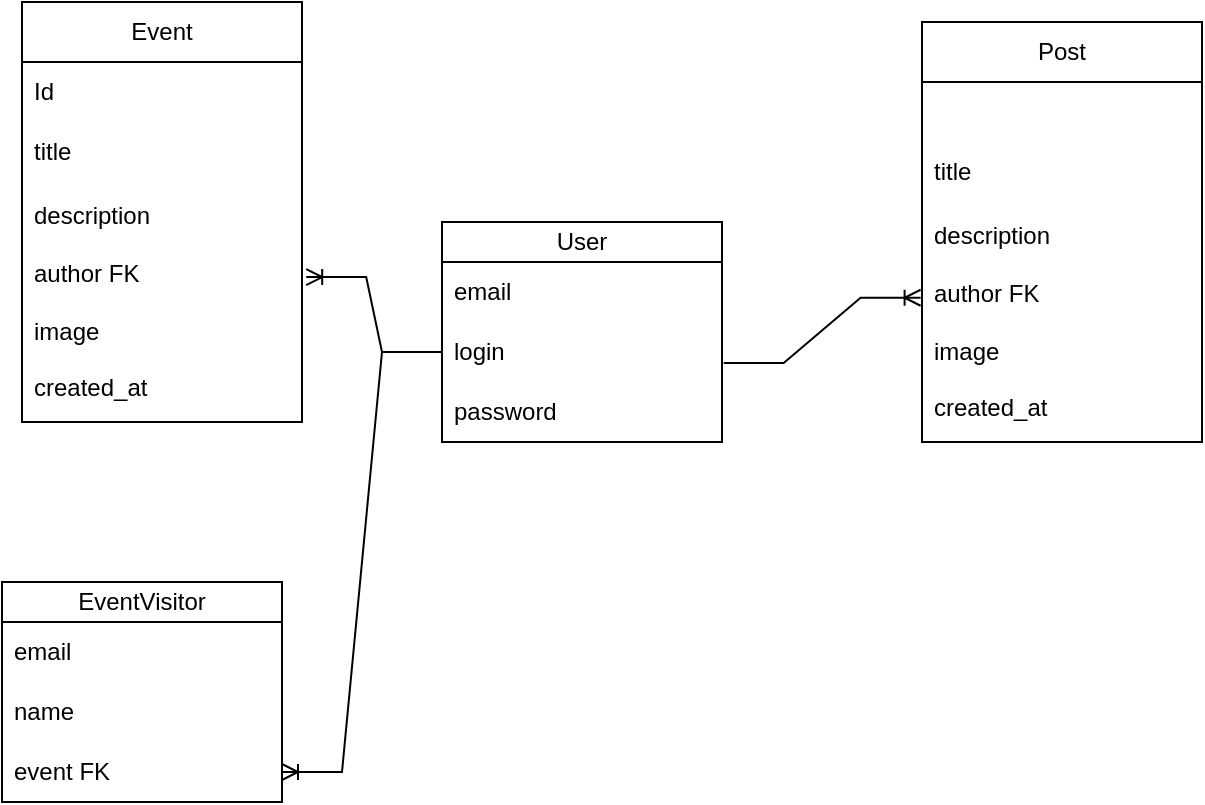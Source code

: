 <mxfile version="21.0.6" type="device"><diagram name="Страница 1" id="yG-oon1586ibLX56FNJg"><mxGraphModel dx="764" dy="421" grid="1" gridSize="10" guides="1" tooltips="1" connect="1" arrows="1" fold="1" page="1" pageScale="1" pageWidth="3300" pageHeight="4681" math="0" shadow="0"><root><mxCell id="0"/><mxCell id="1" parent="0"/><mxCell id="7RosoTtyB23C97vACjzQ-1" value="User" style="swimlane;fontStyle=0;childLayout=stackLayout;horizontal=1;startSize=20;horizontalStack=0;resizeParent=1;resizeParentMax=0;resizeLast=0;collapsible=1;marginBottom=0;whiteSpace=wrap;html=1;" vertex="1" parent="1"><mxGeometry x="620" y="290" width="140" height="110" as="geometry"/></mxCell><mxCell id="7RosoTtyB23C97vACjzQ-2" value="email" style="text;strokeColor=none;fillColor=none;align=left;verticalAlign=middle;spacingLeft=4;spacingRight=4;overflow=hidden;points=[[0,0.5],[1,0.5]];portConstraint=eastwest;rotatable=0;whiteSpace=wrap;html=1;" vertex="1" parent="7RosoTtyB23C97vACjzQ-1"><mxGeometry y="20" width="140" height="30" as="geometry"/></mxCell><mxCell id="7RosoTtyB23C97vACjzQ-3" value="login" style="text;strokeColor=none;fillColor=none;align=left;verticalAlign=middle;spacingLeft=4;spacingRight=4;overflow=hidden;points=[[0,0.5],[1,0.5]];portConstraint=eastwest;rotatable=0;whiteSpace=wrap;html=1;" vertex="1" parent="7RosoTtyB23C97vACjzQ-1"><mxGeometry y="50" width="140" height="30" as="geometry"/></mxCell><mxCell id="7RosoTtyB23C97vACjzQ-4" value="password" style="text;strokeColor=none;fillColor=none;align=left;verticalAlign=middle;spacingLeft=4;spacingRight=4;overflow=hidden;points=[[0,0.5],[1,0.5]];portConstraint=eastwest;rotatable=0;whiteSpace=wrap;html=1;" vertex="1" parent="7RosoTtyB23C97vACjzQ-1"><mxGeometry y="80" width="140" height="30" as="geometry"/></mxCell><mxCell id="7RosoTtyB23C97vACjzQ-5" value="Post" style="swimlane;fontStyle=0;childLayout=stackLayout;horizontal=1;startSize=30;horizontalStack=0;resizeParent=1;resizeParentMax=0;resizeLast=0;collapsible=1;marginBottom=0;whiteSpace=wrap;html=1;" vertex="1" parent="1"><mxGeometry x="860" y="190" width="140" height="210" as="geometry"/></mxCell><mxCell id="7RosoTtyB23C97vACjzQ-6" value="&lt;br&gt;&lt;br&gt;&lt;span style=&quot;white-space: pre;&quot;&gt;&#9;&lt;/span&gt;" style="text;strokeColor=none;fillColor=none;align=left;verticalAlign=middle;spacingLeft=4;spacingRight=4;overflow=hidden;points=[[0,0.5],[1,0.5]];portConstraint=eastwest;rotatable=0;whiteSpace=wrap;html=1;" vertex="1" parent="7RosoTtyB23C97vACjzQ-5"><mxGeometry y="30" width="140" height="30" as="geometry"/></mxCell><mxCell id="7RosoTtyB23C97vACjzQ-7" value="title" style="text;strokeColor=none;fillColor=none;align=left;verticalAlign=middle;spacingLeft=4;spacingRight=4;overflow=hidden;points=[[0,0.5],[1,0.5]];portConstraint=eastwest;rotatable=0;whiteSpace=wrap;html=1;" vertex="1" parent="7RosoTtyB23C97vACjzQ-5"><mxGeometry y="60" width="140" height="30" as="geometry"/></mxCell><mxCell id="7RosoTtyB23C97vACjzQ-8" value="description&lt;br&gt;&lt;br&gt;author FK&lt;br&gt;&lt;br&gt;image&lt;br&gt;&lt;br&gt;created_at" style="text;strokeColor=none;fillColor=none;align=left;verticalAlign=middle;spacingLeft=4;spacingRight=4;overflow=hidden;points=[[0,0.5],[1,0.5]];portConstraint=eastwest;rotatable=0;whiteSpace=wrap;html=1;" vertex="1" parent="7RosoTtyB23C97vACjzQ-5"><mxGeometry y="90" width="140" height="120" as="geometry"/></mxCell><mxCell id="7RosoTtyB23C97vACjzQ-9" value="Event" style="swimlane;fontStyle=0;childLayout=stackLayout;horizontal=1;startSize=30;horizontalStack=0;resizeParent=1;resizeParentMax=0;resizeLast=0;collapsible=1;marginBottom=0;whiteSpace=wrap;html=1;" vertex="1" parent="1"><mxGeometry x="410" y="180" width="140" height="210" as="geometry"/></mxCell><mxCell id="7RosoTtyB23C97vACjzQ-10" value="Id" style="text;strokeColor=none;fillColor=none;align=left;verticalAlign=middle;spacingLeft=4;spacingRight=4;overflow=hidden;points=[[0,0.5],[1,0.5]];portConstraint=eastwest;rotatable=0;whiteSpace=wrap;html=1;" vertex="1" parent="7RosoTtyB23C97vACjzQ-9"><mxGeometry y="30" width="140" height="30" as="geometry"/></mxCell><mxCell id="7RosoTtyB23C97vACjzQ-11" value="title" style="text;strokeColor=none;fillColor=none;align=left;verticalAlign=middle;spacingLeft=4;spacingRight=4;overflow=hidden;points=[[0,0.5],[1,0.5]];portConstraint=eastwest;rotatable=0;whiteSpace=wrap;html=1;" vertex="1" parent="7RosoTtyB23C97vACjzQ-9"><mxGeometry y="60" width="140" height="30" as="geometry"/></mxCell><mxCell id="7RosoTtyB23C97vACjzQ-12" value="description&lt;br&gt;&lt;br&gt;author FK&lt;br&gt;&lt;br&gt;image&lt;br&gt;&lt;br&gt;created_at" style="text;strokeColor=none;fillColor=none;align=left;verticalAlign=middle;spacingLeft=4;spacingRight=4;overflow=hidden;points=[[0,0.5],[1,0.5]];portConstraint=eastwest;rotatable=0;whiteSpace=wrap;html=1;" vertex="1" parent="7RosoTtyB23C97vACjzQ-9"><mxGeometry y="90" width="140" height="120" as="geometry"/></mxCell><mxCell id="7RosoTtyB23C97vACjzQ-13" value="EventVisitor" style="swimlane;fontStyle=0;childLayout=stackLayout;horizontal=1;startSize=20;horizontalStack=0;resizeParent=1;resizeParentMax=0;resizeLast=0;collapsible=1;marginBottom=0;whiteSpace=wrap;html=1;" vertex="1" parent="1"><mxGeometry x="400" y="470" width="140" height="110" as="geometry"/></mxCell><mxCell id="7RosoTtyB23C97vACjzQ-14" value="email" style="text;strokeColor=none;fillColor=none;align=left;verticalAlign=middle;spacingLeft=4;spacingRight=4;overflow=hidden;points=[[0,0.5],[1,0.5]];portConstraint=eastwest;rotatable=0;whiteSpace=wrap;html=1;" vertex="1" parent="7RosoTtyB23C97vACjzQ-13"><mxGeometry y="20" width="140" height="30" as="geometry"/></mxCell><mxCell id="7RosoTtyB23C97vACjzQ-15" value="name" style="text;strokeColor=none;fillColor=none;align=left;verticalAlign=middle;spacingLeft=4;spacingRight=4;overflow=hidden;points=[[0,0.5],[1,0.5]];portConstraint=eastwest;rotatable=0;whiteSpace=wrap;html=1;" vertex="1" parent="7RosoTtyB23C97vACjzQ-13"><mxGeometry y="50" width="140" height="30" as="geometry"/></mxCell><mxCell id="7RosoTtyB23C97vACjzQ-16" value="event FK&lt;span style=&quot;white-space: pre;&quot;&gt;&#9;&lt;/span&gt;" style="text;strokeColor=none;fillColor=none;align=left;verticalAlign=middle;spacingLeft=4;spacingRight=4;overflow=hidden;points=[[0,0.5],[1,0.5]];portConstraint=eastwest;rotatable=0;whiteSpace=wrap;html=1;" vertex="1" parent="7RosoTtyB23C97vACjzQ-13"><mxGeometry y="80" width="140" height="30" as="geometry"/></mxCell><mxCell id="7RosoTtyB23C97vACjzQ-19" value="" style="edgeStyle=entityRelationEdgeStyle;fontSize=12;html=1;endArrow=ERoneToMany;rounded=0;entryX=-0.005;entryY=0.399;entryDx=0;entryDy=0;entryPerimeter=0;exitX=1.006;exitY=0.684;exitDx=0;exitDy=0;exitPerimeter=0;" edge="1" parent="1" source="7RosoTtyB23C97vACjzQ-3" target="7RosoTtyB23C97vACjzQ-8"><mxGeometry width="100" height="100" relative="1" as="geometry"><mxPoint x="640" y="380" as="sourcePoint"/><mxPoint x="740" y="280" as="targetPoint"/></mxGeometry></mxCell><mxCell id="7RosoTtyB23C97vACjzQ-20" value="" style="edgeStyle=entityRelationEdgeStyle;fontSize=12;html=1;endArrow=ERoneToMany;rounded=0;entryX=1.015;entryY=0.396;entryDx=0;entryDy=0;entryPerimeter=0;exitX=0;exitY=0.5;exitDx=0;exitDy=0;" edge="1" parent="1" source="7RosoTtyB23C97vACjzQ-3" target="7RosoTtyB23C97vACjzQ-12"><mxGeometry width="100" height="100" relative="1" as="geometry"><mxPoint x="640" y="430" as="sourcePoint"/><mxPoint x="740" y="330" as="targetPoint"/></mxGeometry></mxCell><mxCell id="7RosoTtyB23C97vACjzQ-21" value="" style="edgeStyle=entityRelationEdgeStyle;fontSize=12;html=1;endArrow=ERoneToMany;rounded=0;entryX=1;entryY=0.5;entryDx=0;entryDy=0;exitX=0;exitY=0.5;exitDx=0;exitDy=0;" edge="1" parent="1" source="7RosoTtyB23C97vACjzQ-3" target="7RosoTtyB23C97vACjzQ-16"><mxGeometry width="100" height="100" relative="1" as="geometry"><mxPoint x="640" y="430" as="sourcePoint"/><mxPoint x="740" y="330" as="targetPoint"/></mxGeometry></mxCell></root></mxGraphModel></diagram></mxfile>